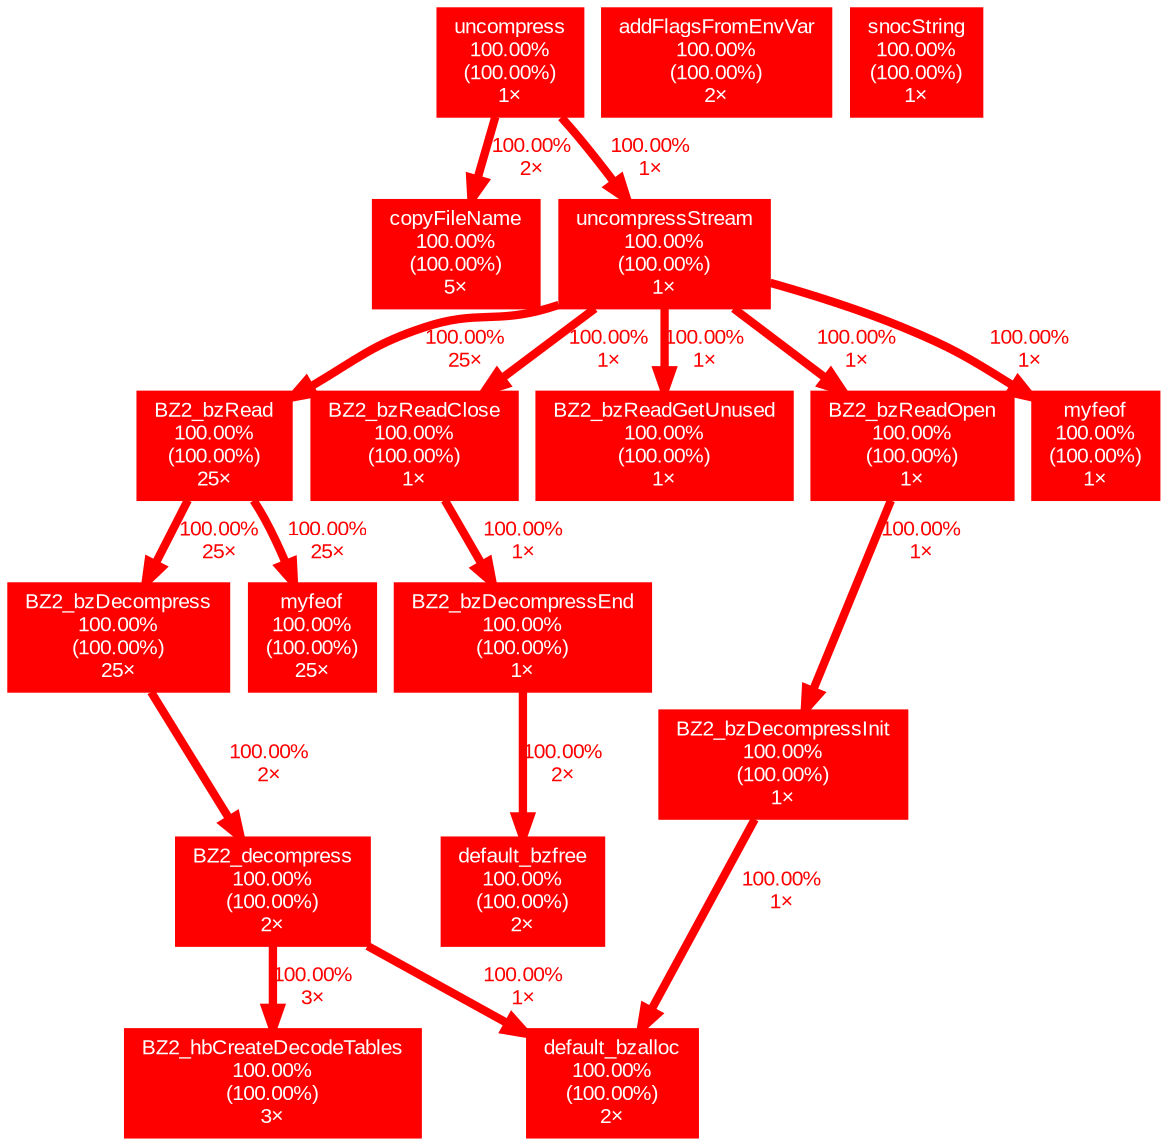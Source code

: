 digraph {
	graph [fontname=Arial, nodesep=0.125, ranksep=0.25];
	node [fontcolor=white, fontname=Arial, height=0, shape=box, style=filled, width=0];
	edge [fontname=Arial];
	1 [color="#ff0000", fontcolor="#ffffff", fontsize="10.00", label="BZ2_bzDecompress\n100.00%\n(100.00%)\n25×"];
	1 -> 6 [arrowsize="1.00", color="#ff0000", fontcolor="#ff0000", fontsize="10.00", label="100.00%\n2×", labeldistance="4.00", penwidth="4.00"];
	2 [color="#ff0000", fontcolor="#ffffff", fontsize="10.00", label="BZ2_bzRead\n100.00%\n(100.00%)\n25×"];
	2 -> 1 [arrowsize="1.00", color="#ff0000", fontcolor="#ff0000", fontsize="10.00", label="100.00%\n25×", labeldistance="4.00", penwidth="4.00"];
	2 -> 3 [arrowsize="1.00", color="#ff0000", fontcolor="#ff0000", fontsize="10.00", label="100.00%\n25×", labeldistance="4.00", penwidth="4.00"];
	3 [color="#ff0000", fontcolor="#ffffff", fontsize="10.00", label="myfeof\n100.00%\n(100.00%)\n25×"];
	4 [color="#ff0000", fontcolor="#ffffff", fontsize="10.00", label="copyFileName\n100.00%\n(100.00%)\n5×"];
	5 [color="#ff0000", fontcolor="#ffffff", fontsize="10.00", label="BZ2_hbCreateDecodeTables\n100.00%\n(100.00%)\n3×"];
	6 [color="#ff0000", fontcolor="#ffffff", fontsize="10.00", label="BZ2_decompress\n100.00%\n(100.00%)\n2×"];
	6 -> 5 [arrowsize="1.00", color="#ff0000", fontcolor="#ff0000", fontsize="10.00", label="100.00%\n3×", labeldistance="4.00", penwidth="4.00"];
	6 -> 8 [arrowsize="1.00", color="#ff0000", fontcolor="#ff0000", fontsize="10.00", label="100.00%\n1×", labeldistance="4.00", penwidth="4.00"];
	7 [color="#ff0000", fontcolor="#ffffff", fontsize="10.00", label="addFlagsFromEnvVar\n100.00%\n(100.00%)\n2×"];
	8 [color="#ff0000", fontcolor="#ffffff", fontsize="10.00", label="default_bzalloc\n100.00%\n(100.00%)\n2×"];
	9 [color="#ff0000", fontcolor="#ffffff", fontsize="10.00", label="default_bzfree\n100.00%\n(100.00%)\n2×"];
	10 [color="#ff0000", fontcolor="#ffffff", fontsize="10.00", label="BZ2_bzDecompressEnd\n100.00%\n(100.00%)\n1×"];
	10 -> 9 [arrowsize="1.00", color="#ff0000", fontcolor="#ff0000", fontsize="10.00", label="100.00%\n2×", labeldistance="4.00", penwidth="4.00"];
	11 [color="#ff0000", fontcolor="#ffffff", fontsize="10.00", label="BZ2_bzDecompressInit\n100.00%\n(100.00%)\n1×"];
	11 -> 8 [arrowsize="1.00", color="#ff0000", fontcolor="#ff0000", fontsize="10.00", label="100.00%\n1×", labeldistance="4.00", penwidth="4.00"];
	12 [color="#ff0000", fontcolor="#ffffff", fontsize="10.00", label="BZ2_bzReadClose\n100.00%\n(100.00%)\n1×"];
	12 -> 10 [arrowsize="1.00", color="#ff0000", fontcolor="#ff0000", fontsize="10.00", label="100.00%\n1×", labeldistance="4.00", penwidth="4.00"];
	13 [color="#ff0000", fontcolor="#ffffff", fontsize="10.00", label="BZ2_bzReadGetUnused\n100.00%\n(100.00%)\n1×"];
	14 [color="#ff0000", fontcolor="#ffffff", fontsize="10.00", label="BZ2_bzReadOpen\n100.00%\n(100.00%)\n1×"];
	14 -> 11 [arrowsize="1.00", color="#ff0000", fontcolor="#ff0000", fontsize="10.00", label="100.00%\n1×", labeldistance="4.00", penwidth="4.00"];
	15 [color="#ff0000", fontcolor="#ffffff", fontsize="10.00", label="myfeof\n100.00%\n(100.00%)\n1×"];
	16 [color="#ff0000", fontcolor="#ffffff", fontsize="10.00", label="snocString\n100.00%\n(100.00%)\n1×"];
	17 [color="#ff0000", fontcolor="#ffffff", fontsize="10.00", label="uncompress\n100.00%\n(100.00%)\n1×"];
	17 -> 4 [arrowsize="1.00", color="#ff0000", fontcolor="#ff0000", fontsize="10.00", label="100.00%\n2×", labeldistance="4.00", penwidth="4.00"];
	17 -> 18 [arrowsize="1.00", color="#ff0000", fontcolor="#ff0000", fontsize="10.00", label="100.00%\n1×", labeldistance="4.00", penwidth="4.00"];
	18 [color="#ff0000", fontcolor="#ffffff", fontsize="10.00", label="uncompressStream\n100.00%\n(100.00%)\n1×"];
	18 -> 2 [arrowsize="1.00", color="#ff0000", fontcolor="#ff0000", fontsize="10.00", label="100.00%\n25×", labeldistance="4.00", penwidth="4.00"];
	18 -> 12 [arrowsize="1.00", color="#ff0000", fontcolor="#ff0000", fontsize="10.00", label="100.00%\n1×", labeldistance="4.00", penwidth="4.00"];
	18 -> 13 [arrowsize="1.00", color="#ff0000", fontcolor="#ff0000", fontsize="10.00", label="100.00%\n1×", labeldistance="4.00", penwidth="4.00"];
	18 -> 14 [arrowsize="1.00", color="#ff0000", fontcolor="#ff0000", fontsize="10.00", label="100.00%\n1×", labeldistance="4.00", penwidth="4.00"];
	18 -> 15 [arrowsize="1.00", color="#ff0000", fontcolor="#ff0000", fontsize="10.00", label="100.00%\n1×", labeldistance="4.00", penwidth="4.00"];
}
